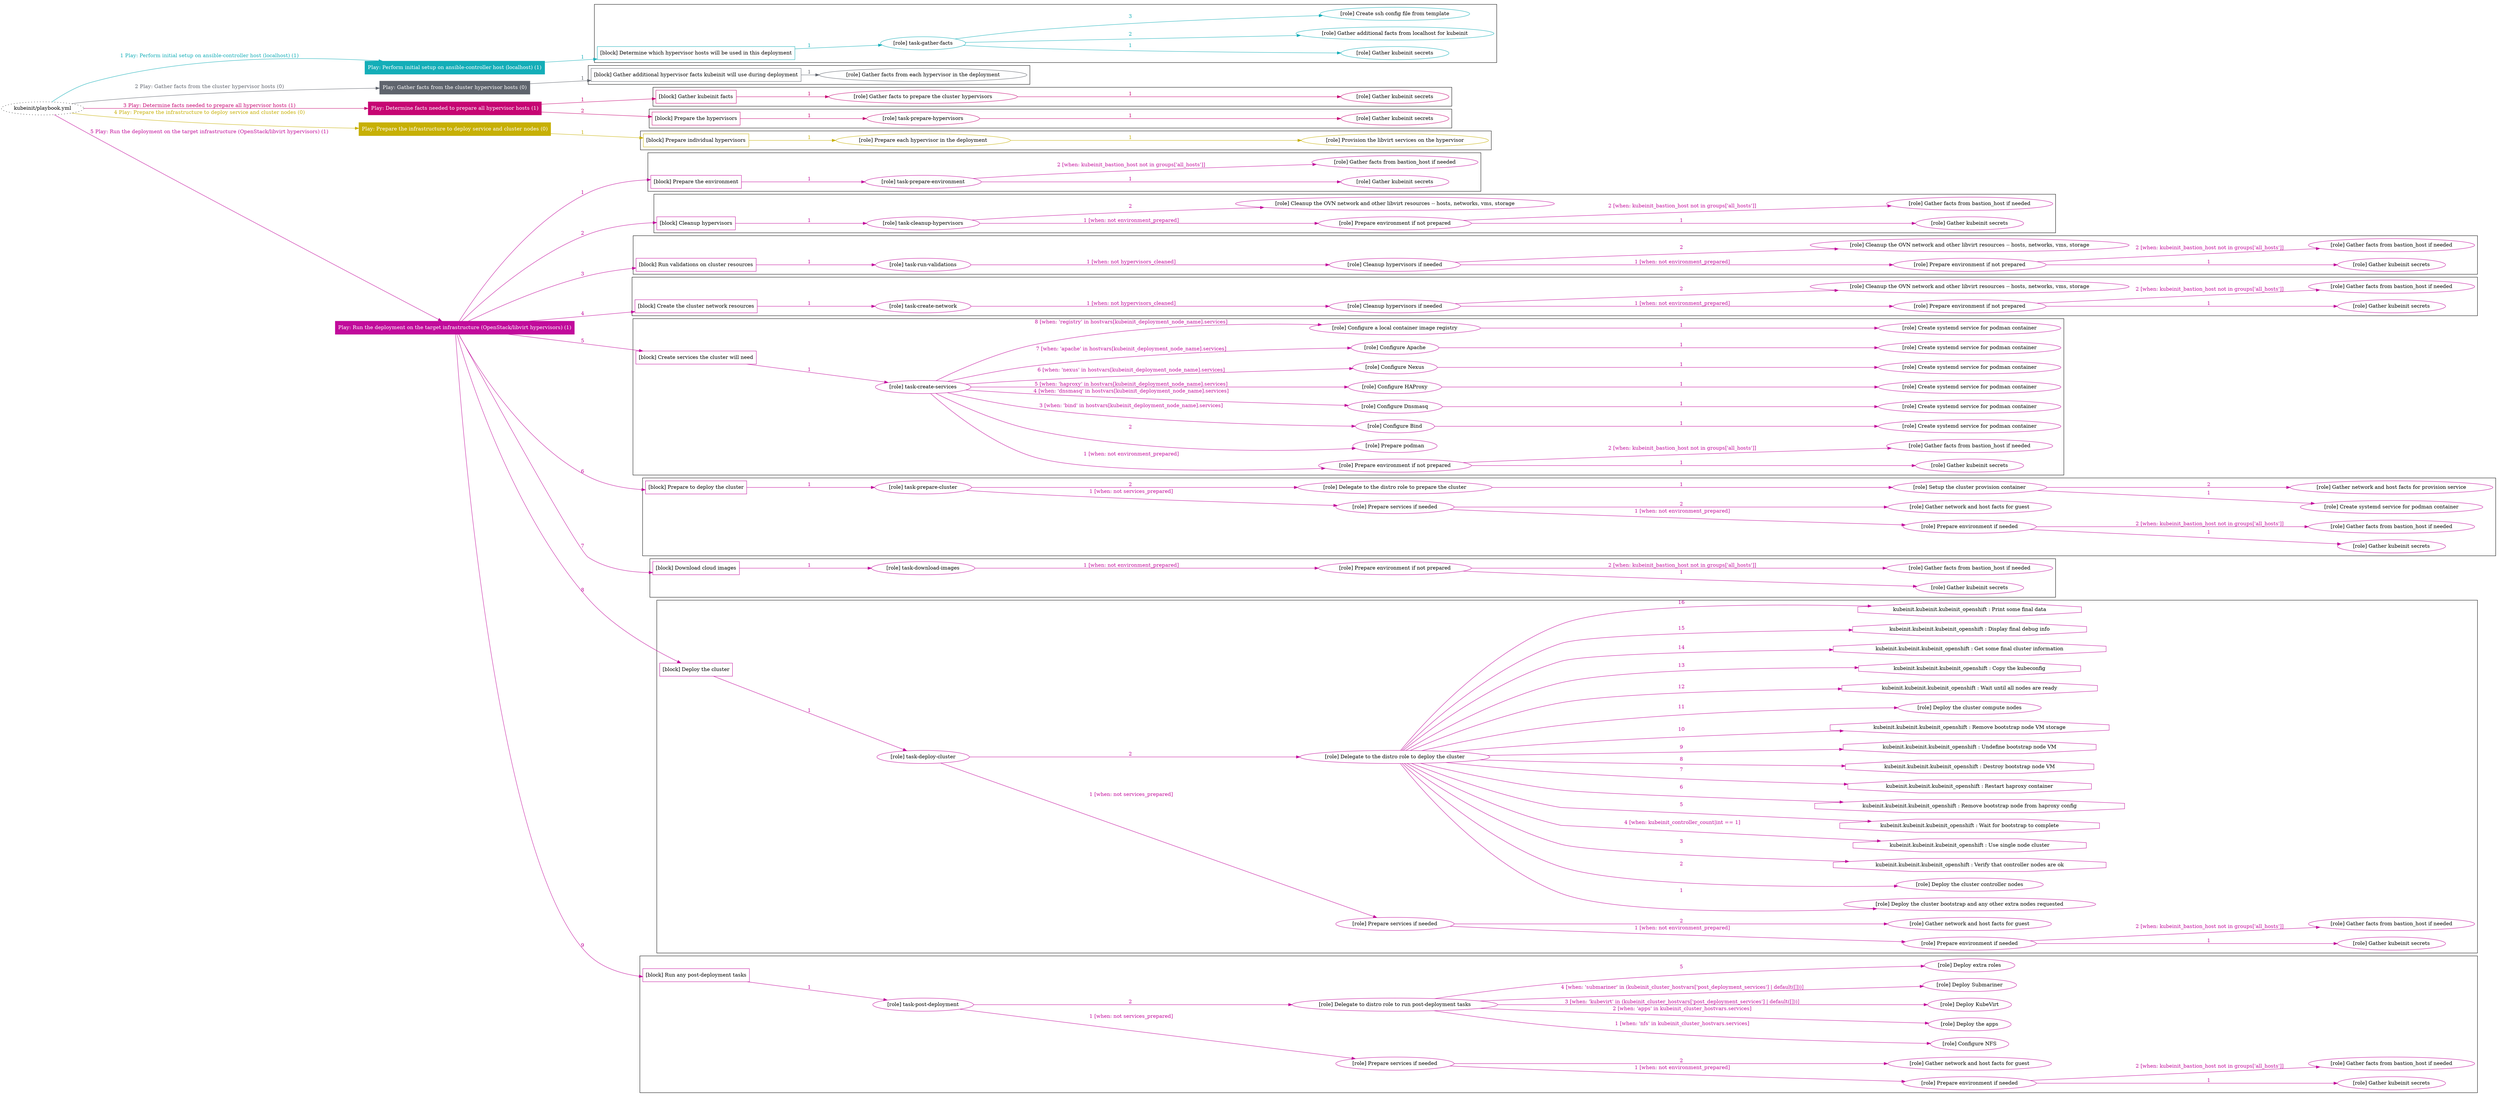 digraph {
	graph [concentrate=true ordering=in rankdir=LR ratio=fill]
	edge [esep=5 sep=10]
	"kubeinit/playbook.yml" [URL="/home/runner/work/kubeinit/kubeinit/kubeinit/playbook.yml" id=playbook_1db2d7fb style=dotted]
	"kubeinit/playbook.yml" -> play_0d4ff4e5 [label="1 Play: Perform initial setup on ansible-controller host (localhost) (1)" color="#14aeb8" fontcolor="#14aeb8" id=edge_play_0d4ff4e5 labeltooltip="1 Play: Perform initial setup on ansible-controller host (localhost) (1)" tooltip="1 Play: Perform initial setup on ansible-controller host (localhost) (1)"]
	subgraph "Play: Perform initial setup on ansible-controller host (localhost) (1)" {
		play_0d4ff4e5 [label="Play: Perform initial setup on ansible-controller host (localhost) (1)" URL="/home/runner/work/kubeinit/kubeinit/kubeinit/playbook.yml" color="#14aeb8" fontcolor="#ffffff" id=play_0d4ff4e5 shape=box style=filled tooltip=localhost]
		play_0d4ff4e5 -> block_1b7fc8d1 [label=1 color="#14aeb8" fontcolor="#14aeb8" id=edge_block_1b7fc8d1 labeltooltip=1 tooltip=1]
		subgraph cluster_block_1b7fc8d1 {
			block_1b7fc8d1 [label="[block] Determine which hypervisor hosts will be used in this deployment" URL="/home/runner/work/kubeinit/kubeinit/kubeinit/playbook.yml" color="#14aeb8" id=block_1b7fc8d1 labeltooltip="Determine which hypervisor hosts will be used in this deployment" shape=box tooltip="Determine which hypervisor hosts will be used in this deployment"]
			block_1b7fc8d1 -> role_b81c3dc9 [label="1 " color="#14aeb8" fontcolor="#14aeb8" id=edge_role_b81c3dc9 labeltooltip="1 " tooltip="1 "]
			subgraph "task-gather-facts" {
				role_b81c3dc9 [label="[role] task-gather-facts" URL="/home/runner/work/kubeinit/kubeinit/kubeinit/playbook.yml" color="#14aeb8" id=role_b81c3dc9 tooltip="task-gather-facts"]
				role_b81c3dc9 -> role_3bc0dd18 [label="1 " color="#14aeb8" fontcolor="#14aeb8" id=edge_role_3bc0dd18 labeltooltip="1 " tooltip="1 "]
				subgraph "Gather kubeinit secrets" {
					role_3bc0dd18 [label="[role] Gather kubeinit secrets" URL="/home/runner/.ansible/collections/ansible_collections/kubeinit/kubeinit/roles/kubeinit_prepare/tasks/build_hypervisors_group.yml" color="#14aeb8" id=role_3bc0dd18 tooltip="Gather kubeinit secrets"]
				}
				role_b81c3dc9 -> role_2687a8ab [label="2 " color="#14aeb8" fontcolor="#14aeb8" id=edge_role_2687a8ab labeltooltip="2 " tooltip="2 "]
				subgraph "Gather additional facts from localhost for kubeinit" {
					role_2687a8ab [label="[role] Gather additional facts from localhost for kubeinit" URL="/home/runner/.ansible/collections/ansible_collections/kubeinit/kubeinit/roles/kubeinit_prepare/tasks/build_hypervisors_group.yml" color="#14aeb8" id=role_2687a8ab tooltip="Gather additional facts from localhost for kubeinit"]
				}
				role_b81c3dc9 -> role_dca20d3a [label="3 " color="#14aeb8" fontcolor="#14aeb8" id=edge_role_dca20d3a labeltooltip="3 " tooltip="3 "]
				subgraph "Create ssh config file from template" {
					role_dca20d3a [label="[role] Create ssh config file from template" URL="/home/runner/.ansible/collections/ansible_collections/kubeinit/kubeinit/roles/kubeinit_prepare/tasks/build_hypervisors_group.yml" color="#14aeb8" id=role_dca20d3a tooltip="Create ssh config file from template"]
				}
			}
		}
	}
	"kubeinit/playbook.yml" -> play_c89ab648 [label="2 Play: Gather facts from the cluster hypervisor hosts (0)" color="#5f646d" fontcolor="#5f646d" id=edge_play_c89ab648 labeltooltip="2 Play: Gather facts from the cluster hypervisor hosts (0)" tooltip="2 Play: Gather facts from the cluster hypervisor hosts (0)"]
	subgraph "Play: Gather facts from the cluster hypervisor hosts (0)" {
		play_c89ab648 [label="Play: Gather facts from the cluster hypervisor hosts (0)" URL="/home/runner/work/kubeinit/kubeinit/kubeinit/playbook.yml" color="#5f646d" fontcolor="#ffffff" id=play_c89ab648 shape=box style=filled tooltip="Play: Gather facts from the cluster hypervisor hosts (0)"]
		play_c89ab648 -> block_46fc5cc8 [label=1 color="#5f646d" fontcolor="#5f646d" id=edge_block_46fc5cc8 labeltooltip=1 tooltip=1]
		subgraph cluster_block_46fc5cc8 {
			block_46fc5cc8 [label="[block] Gather additional hypervisor facts kubeinit will use during deployment" URL="/home/runner/work/kubeinit/kubeinit/kubeinit/playbook.yml" color="#5f646d" id=block_46fc5cc8 labeltooltip="Gather additional hypervisor facts kubeinit will use during deployment" shape=box tooltip="Gather additional hypervisor facts kubeinit will use during deployment"]
			block_46fc5cc8 -> role_413ef071 [label="1 " color="#5f646d" fontcolor="#5f646d" id=edge_role_413ef071 labeltooltip="1 " tooltip="1 "]
			subgraph "Gather facts from each hypervisor in the deployment" {
				role_413ef071 [label="[role] Gather facts from each hypervisor in the deployment" URL="/home/runner/work/kubeinit/kubeinit/kubeinit/playbook.yml" color="#5f646d" id=role_413ef071 tooltip="Gather facts from each hypervisor in the deployment"]
			}
		}
	}
	"kubeinit/playbook.yml" -> play_54e084e5 [label="3 Play: Determine facts needed to prepare all hypervisor hosts (1)" color="#c60673" fontcolor="#c60673" id=edge_play_54e084e5 labeltooltip="3 Play: Determine facts needed to prepare all hypervisor hosts (1)" tooltip="3 Play: Determine facts needed to prepare all hypervisor hosts (1)"]
	subgraph "Play: Determine facts needed to prepare all hypervisor hosts (1)" {
		play_54e084e5 [label="Play: Determine facts needed to prepare all hypervisor hosts (1)" URL="/home/runner/work/kubeinit/kubeinit/kubeinit/playbook.yml" color="#c60673" fontcolor="#ffffff" id=play_54e084e5 shape=box style=filled tooltip=localhost]
		play_54e084e5 -> block_e14b56be [label=1 color="#c60673" fontcolor="#c60673" id=edge_block_e14b56be labeltooltip=1 tooltip=1]
		subgraph cluster_block_e14b56be {
			block_e14b56be [label="[block] Gather kubeinit facts" URL="/home/runner/work/kubeinit/kubeinit/kubeinit/playbook.yml" color="#c60673" id=block_e14b56be labeltooltip="Gather kubeinit facts" shape=box tooltip="Gather kubeinit facts"]
			block_e14b56be -> role_e0ac08df [label="1 " color="#c60673" fontcolor="#c60673" id=edge_role_e0ac08df labeltooltip="1 " tooltip="1 "]
			subgraph "Gather facts to prepare the cluster hypervisors" {
				role_e0ac08df [label="[role] Gather facts to prepare the cluster hypervisors" URL="/home/runner/work/kubeinit/kubeinit/kubeinit/playbook.yml" color="#c60673" id=role_e0ac08df tooltip="Gather facts to prepare the cluster hypervisors"]
				role_e0ac08df -> role_d0a27249 [label="1 " color="#c60673" fontcolor="#c60673" id=edge_role_d0a27249 labeltooltip="1 " tooltip="1 "]
				subgraph "Gather kubeinit secrets" {
					role_d0a27249 [label="[role] Gather kubeinit secrets" URL="/home/runner/.ansible/collections/ansible_collections/kubeinit/kubeinit/roles/kubeinit_prepare/tasks/gather_kubeinit_facts.yml" color="#c60673" id=role_d0a27249 tooltip="Gather kubeinit secrets"]
				}
			}
		}
		play_54e084e5 -> block_9685404f [label=2 color="#c60673" fontcolor="#c60673" id=edge_block_9685404f labeltooltip=2 tooltip=2]
		subgraph cluster_block_9685404f {
			block_9685404f [label="[block] Prepare the hypervisors" URL="/home/runner/work/kubeinit/kubeinit/kubeinit/playbook.yml" color="#c60673" id=block_9685404f labeltooltip="Prepare the hypervisors" shape=box tooltip="Prepare the hypervisors"]
			block_9685404f -> role_94c4f316 [label="1 " color="#c60673" fontcolor="#c60673" id=edge_role_94c4f316 labeltooltip="1 " tooltip="1 "]
			subgraph "task-prepare-hypervisors" {
				role_94c4f316 [label="[role] task-prepare-hypervisors" URL="/home/runner/work/kubeinit/kubeinit/kubeinit/playbook.yml" color="#c60673" id=role_94c4f316 tooltip="task-prepare-hypervisors"]
				role_94c4f316 -> role_656bc788 [label="1 " color="#c60673" fontcolor="#c60673" id=edge_role_656bc788 labeltooltip="1 " tooltip="1 "]
				subgraph "Gather kubeinit secrets" {
					role_656bc788 [label="[role] Gather kubeinit secrets" URL="/home/runner/.ansible/collections/ansible_collections/kubeinit/kubeinit/roles/kubeinit_prepare/tasks/gather_kubeinit_facts.yml" color="#c60673" id=role_656bc788 tooltip="Gather kubeinit secrets"]
				}
			}
		}
	}
	"kubeinit/playbook.yml" -> play_71f79c91 [label="4 Play: Prepare the infrastructure to deploy service and cluster nodes (0)" color="#c7b005" fontcolor="#c7b005" id=edge_play_71f79c91 labeltooltip="4 Play: Prepare the infrastructure to deploy service and cluster nodes (0)" tooltip="4 Play: Prepare the infrastructure to deploy service and cluster nodes (0)"]
	subgraph "Play: Prepare the infrastructure to deploy service and cluster nodes (0)" {
		play_71f79c91 [label="Play: Prepare the infrastructure to deploy service and cluster nodes (0)" URL="/home/runner/work/kubeinit/kubeinit/kubeinit/playbook.yml" color="#c7b005" fontcolor="#ffffff" id=play_71f79c91 shape=box style=filled tooltip="Play: Prepare the infrastructure to deploy service and cluster nodes (0)"]
		play_71f79c91 -> block_dc1cce64 [label=1 color="#c7b005" fontcolor="#c7b005" id=edge_block_dc1cce64 labeltooltip=1 tooltip=1]
		subgraph cluster_block_dc1cce64 {
			block_dc1cce64 [label="[block] Prepare individual hypervisors" URL="/home/runner/work/kubeinit/kubeinit/kubeinit/playbook.yml" color="#c7b005" id=block_dc1cce64 labeltooltip="Prepare individual hypervisors" shape=box tooltip="Prepare individual hypervisors"]
			block_dc1cce64 -> role_8355e654 [label="1 " color="#c7b005" fontcolor="#c7b005" id=edge_role_8355e654 labeltooltip="1 " tooltip="1 "]
			subgraph "Prepare each hypervisor in the deployment" {
				role_8355e654 [label="[role] Prepare each hypervisor in the deployment" URL="/home/runner/work/kubeinit/kubeinit/kubeinit/playbook.yml" color="#c7b005" id=role_8355e654 tooltip="Prepare each hypervisor in the deployment"]
				role_8355e654 -> role_de21b3c5 [label="1 " color="#c7b005" fontcolor="#c7b005" id=edge_role_de21b3c5 labeltooltip="1 " tooltip="1 "]
				subgraph "Provision the libvirt services on the hypervisor" {
					role_de21b3c5 [label="[role] Provision the libvirt services on the hypervisor" URL="/home/runner/.ansible/collections/ansible_collections/kubeinit/kubeinit/roles/kubeinit_prepare/tasks/prepare_hypervisor.yml" color="#c7b005" id=role_de21b3c5 tooltip="Provision the libvirt services on the hypervisor"]
				}
			}
		}
	}
	"kubeinit/playbook.yml" -> play_3b9680de [label="5 Play: Run the deployment on the target infrastructure (OpenStack/libvirt hypervisors) (1)" color="#c10b9b" fontcolor="#c10b9b" id=edge_play_3b9680de labeltooltip="5 Play: Run the deployment on the target infrastructure (OpenStack/libvirt hypervisors) (1)" tooltip="5 Play: Run the deployment on the target infrastructure (OpenStack/libvirt hypervisors) (1)"]
	subgraph "Play: Run the deployment on the target infrastructure (OpenStack/libvirt hypervisors) (1)" {
		play_3b9680de [label="Play: Run the deployment on the target infrastructure (OpenStack/libvirt hypervisors) (1)" URL="/home/runner/work/kubeinit/kubeinit/kubeinit/playbook.yml" color="#c10b9b" fontcolor="#ffffff" id=play_3b9680de shape=box style=filled tooltip=localhost]
		play_3b9680de -> block_f115fdea [label=1 color="#c10b9b" fontcolor="#c10b9b" id=edge_block_f115fdea labeltooltip=1 tooltip=1]
		subgraph cluster_block_f115fdea {
			block_f115fdea [label="[block] Prepare the environment" URL="/home/runner/work/kubeinit/kubeinit/kubeinit/playbook.yml" color="#c10b9b" id=block_f115fdea labeltooltip="Prepare the environment" shape=box tooltip="Prepare the environment"]
			block_f115fdea -> role_669761ac [label="1 " color="#c10b9b" fontcolor="#c10b9b" id=edge_role_669761ac labeltooltip="1 " tooltip="1 "]
			subgraph "task-prepare-environment" {
				role_669761ac [label="[role] task-prepare-environment" URL="/home/runner/work/kubeinit/kubeinit/kubeinit/playbook.yml" color="#c10b9b" id=role_669761ac tooltip="task-prepare-environment"]
				role_669761ac -> role_468786ea [label="1 " color="#c10b9b" fontcolor="#c10b9b" id=edge_role_468786ea labeltooltip="1 " tooltip="1 "]
				subgraph "Gather kubeinit secrets" {
					role_468786ea [label="[role] Gather kubeinit secrets" URL="/home/runner/.ansible/collections/ansible_collections/kubeinit/kubeinit/roles/kubeinit_prepare/tasks/gather_kubeinit_facts.yml" color="#c10b9b" id=role_468786ea tooltip="Gather kubeinit secrets"]
				}
				role_669761ac -> role_29cf5773 [label="2 [when: kubeinit_bastion_host not in groups['all_hosts']]" color="#c10b9b" fontcolor="#c10b9b" id=edge_role_29cf5773 labeltooltip="2 [when: kubeinit_bastion_host not in groups['all_hosts']]" tooltip="2 [when: kubeinit_bastion_host not in groups['all_hosts']]"]
				subgraph "Gather facts from bastion_host if needed" {
					role_29cf5773 [label="[role] Gather facts from bastion_host if needed" URL="/home/runner/.ansible/collections/ansible_collections/kubeinit/kubeinit/roles/kubeinit_prepare/tasks/main.yml" color="#c10b9b" id=role_29cf5773 tooltip="Gather facts from bastion_host if needed"]
				}
			}
		}
		play_3b9680de -> block_2c45862b [label=2 color="#c10b9b" fontcolor="#c10b9b" id=edge_block_2c45862b labeltooltip=2 tooltip=2]
		subgraph cluster_block_2c45862b {
			block_2c45862b [label="[block] Cleanup hypervisors" URL="/home/runner/work/kubeinit/kubeinit/kubeinit/playbook.yml" color="#c10b9b" id=block_2c45862b labeltooltip="Cleanup hypervisors" shape=box tooltip="Cleanup hypervisors"]
			block_2c45862b -> role_2760e601 [label="1 " color="#c10b9b" fontcolor="#c10b9b" id=edge_role_2760e601 labeltooltip="1 " tooltip="1 "]
			subgraph "task-cleanup-hypervisors" {
				role_2760e601 [label="[role] task-cleanup-hypervisors" URL="/home/runner/work/kubeinit/kubeinit/kubeinit/playbook.yml" color="#c10b9b" id=role_2760e601 tooltip="task-cleanup-hypervisors"]
				role_2760e601 -> role_b878631a [label="1 [when: not environment_prepared]" color="#c10b9b" fontcolor="#c10b9b" id=edge_role_b878631a labeltooltip="1 [when: not environment_prepared]" tooltip="1 [when: not environment_prepared]"]
				subgraph "Prepare environment if not prepared" {
					role_b878631a [label="[role] Prepare environment if not prepared" URL="/home/runner/.ansible/collections/ansible_collections/kubeinit/kubeinit/roles/kubeinit_libvirt/tasks/cleanup_hypervisors.yml" color="#c10b9b" id=role_b878631a tooltip="Prepare environment if not prepared"]
					role_b878631a -> role_c3c43b00 [label="1 " color="#c10b9b" fontcolor="#c10b9b" id=edge_role_c3c43b00 labeltooltip="1 " tooltip="1 "]
					subgraph "Gather kubeinit secrets" {
						role_c3c43b00 [label="[role] Gather kubeinit secrets" URL="/home/runner/.ansible/collections/ansible_collections/kubeinit/kubeinit/roles/kubeinit_prepare/tasks/gather_kubeinit_facts.yml" color="#c10b9b" id=role_c3c43b00 tooltip="Gather kubeinit secrets"]
					}
					role_b878631a -> role_25fd4f64 [label="2 [when: kubeinit_bastion_host not in groups['all_hosts']]" color="#c10b9b" fontcolor="#c10b9b" id=edge_role_25fd4f64 labeltooltip="2 [when: kubeinit_bastion_host not in groups['all_hosts']]" tooltip="2 [when: kubeinit_bastion_host not in groups['all_hosts']]"]
					subgraph "Gather facts from bastion_host if needed" {
						role_25fd4f64 [label="[role] Gather facts from bastion_host if needed" URL="/home/runner/.ansible/collections/ansible_collections/kubeinit/kubeinit/roles/kubeinit_prepare/tasks/main.yml" color="#c10b9b" id=role_25fd4f64 tooltip="Gather facts from bastion_host if needed"]
					}
				}
				role_2760e601 -> role_d88ee943 [label="2 " color="#c10b9b" fontcolor="#c10b9b" id=edge_role_d88ee943 labeltooltip="2 " tooltip="2 "]
				subgraph "Cleanup the OVN network and other libvirt resources -- hosts, networks, vms, storage" {
					role_d88ee943 [label="[role] Cleanup the OVN network and other libvirt resources -- hosts, networks, vms, storage" URL="/home/runner/.ansible/collections/ansible_collections/kubeinit/kubeinit/roles/kubeinit_libvirt/tasks/cleanup_hypervisors.yml" color="#c10b9b" id=role_d88ee943 tooltip="Cleanup the OVN network and other libvirt resources -- hosts, networks, vms, storage"]
				}
			}
		}
		play_3b9680de -> block_54c68b65 [label=3 color="#c10b9b" fontcolor="#c10b9b" id=edge_block_54c68b65 labeltooltip=3 tooltip=3]
		subgraph cluster_block_54c68b65 {
			block_54c68b65 [label="[block] Run validations on cluster resources" URL="/home/runner/work/kubeinit/kubeinit/kubeinit/playbook.yml" color="#c10b9b" id=block_54c68b65 labeltooltip="Run validations on cluster resources" shape=box tooltip="Run validations on cluster resources"]
			block_54c68b65 -> role_af40580a [label="1 " color="#c10b9b" fontcolor="#c10b9b" id=edge_role_af40580a labeltooltip="1 " tooltip="1 "]
			subgraph "task-run-validations" {
				role_af40580a [label="[role] task-run-validations" URL="/home/runner/work/kubeinit/kubeinit/kubeinit/playbook.yml" color="#c10b9b" id=role_af40580a tooltip="task-run-validations"]
				role_af40580a -> role_60bc6366 [label="1 [when: not hypervisors_cleaned]" color="#c10b9b" fontcolor="#c10b9b" id=edge_role_60bc6366 labeltooltip="1 [when: not hypervisors_cleaned]" tooltip="1 [when: not hypervisors_cleaned]"]
				subgraph "Cleanup hypervisors if needed" {
					role_60bc6366 [label="[role] Cleanup hypervisors if needed" URL="/home/runner/.ansible/collections/ansible_collections/kubeinit/kubeinit/roles/kubeinit_validations/tasks/main.yml" color="#c10b9b" id=role_60bc6366 tooltip="Cleanup hypervisors if needed"]
					role_60bc6366 -> role_50a81762 [label="1 [when: not environment_prepared]" color="#c10b9b" fontcolor="#c10b9b" id=edge_role_50a81762 labeltooltip="1 [when: not environment_prepared]" tooltip="1 [when: not environment_prepared]"]
					subgraph "Prepare environment if not prepared" {
						role_50a81762 [label="[role] Prepare environment if not prepared" URL="/home/runner/.ansible/collections/ansible_collections/kubeinit/kubeinit/roles/kubeinit_libvirt/tasks/cleanup_hypervisors.yml" color="#c10b9b" id=role_50a81762 tooltip="Prepare environment if not prepared"]
						role_50a81762 -> role_83b0e21f [label="1 " color="#c10b9b" fontcolor="#c10b9b" id=edge_role_83b0e21f labeltooltip="1 " tooltip="1 "]
						subgraph "Gather kubeinit secrets" {
							role_83b0e21f [label="[role] Gather kubeinit secrets" URL="/home/runner/.ansible/collections/ansible_collections/kubeinit/kubeinit/roles/kubeinit_prepare/tasks/gather_kubeinit_facts.yml" color="#c10b9b" id=role_83b0e21f tooltip="Gather kubeinit secrets"]
						}
						role_50a81762 -> role_543d5deb [label="2 [when: kubeinit_bastion_host not in groups['all_hosts']]" color="#c10b9b" fontcolor="#c10b9b" id=edge_role_543d5deb labeltooltip="2 [when: kubeinit_bastion_host not in groups['all_hosts']]" tooltip="2 [when: kubeinit_bastion_host not in groups['all_hosts']]"]
						subgraph "Gather facts from bastion_host if needed" {
							role_543d5deb [label="[role] Gather facts from bastion_host if needed" URL="/home/runner/.ansible/collections/ansible_collections/kubeinit/kubeinit/roles/kubeinit_prepare/tasks/main.yml" color="#c10b9b" id=role_543d5deb tooltip="Gather facts from bastion_host if needed"]
						}
					}
					role_60bc6366 -> role_afd6b709 [label="2 " color="#c10b9b" fontcolor="#c10b9b" id=edge_role_afd6b709 labeltooltip="2 " tooltip="2 "]
					subgraph "Cleanup the OVN network and other libvirt resources -- hosts, networks, vms, storage" {
						role_afd6b709 [label="[role] Cleanup the OVN network and other libvirt resources -- hosts, networks, vms, storage" URL="/home/runner/.ansible/collections/ansible_collections/kubeinit/kubeinit/roles/kubeinit_libvirt/tasks/cleanup_hypervisors.yml" color="#c10b9b" id=role_afd6b709 tooltip="Cleanup the OVN network and other libvirt resources -- hosts, networks, vms, storage"]
					}
				}
			}
		}
		play_3b9680de -> block_6ddda40d [label=4 color="#c10b9b" fontcolor="#c10b9b" id=edge_block_6ddda40d labeltooltip=4 tooltip=4]
		subgraph cluster_block_6ddda40d {
			block_6ddda40d [label="[block] Create the cluster network resources" URL="/home/runner/work/kubeinit/kubeinit/kubeinit/playbook.yml" color="#c10b9b" id=block_6ddda40d labeltooltip="Create the cluster network resources" shape=box tooltip="Create the cluster network resources"]
			block_6ddda40d -> role_dc57913b [label="1 " color="#c10b9b" fontcolor="#c10b9b" id=edge_role_dc57913b labeltooltip="1 " tooltip="1 "]
			subgraph "task-create-network" {
				role_dc57913b [label="[role] task-create-network" URL="/home/runner/work/kubeinit/kubeinit/kubeinit/playbook.yml" color="#c10b9b" id=role_dc57913b tooltip="task-create-network"]
				role_dc57913b -> role_4c45fc1b [label="1 [when: not hypervisors_cleaned]" color="#c10b9b" fontcolor="#c10b9b" id=edge_role_4c45fc1b labeltooltip="1 [when: not hypervisors_cleaned]" tooltip="1 [when: not hypervisors_cleaned]"]
				subgraph "Cleanup hypervisors if needed" {
					role_4c45fc1b [label="[role] Cleanup hypervisors if needed" URL="/home/runner/.ansible/collections/ansible_collections/kubeinit/kubeinit/roles/kubeinit_libvirt/tasks/create_network.yml" color="#c10b9b" id=role_4c45fc1b tooltip="Cleanup hypervisors if needed"]
					role_4c45fc1b -> role_6690dabc [label="1 [when: not environment_prepared]" color="#c10b9b" fontcolor="#c10b9b" id=edge_role_6690dabc labeltooltip="1 [when: not environment_prepared]" tooltip="1 [when: not environment_prepared]"]
					subgraph "Prepare environment if not prepared" {
						role_6690dabc [label="[role] Prepare environment if not prepared" URL="/home/runner/.ansible/collections/ansible_collections/kubeinit/kubeinit/roles/kubeinit_libvirt/tasks/cleanup_hypervisors.yml" color="#c10b9b" id=role_6690dabc tooltip="Prepare environment if not prepared"]
						role_6690dabc -> role_e43c95b1 [label="1 " color="#c10b9b" fontcolor="#c10b9b" id=edge_role_e43c95b1 labeltooltip="1 " tooltip="1 "]
						subgraph "Gather kubeinit secrets" {
							role_e43c95b1 [label="[role] Gather kubeinit secrets" URL="/home/runner/.ansible/collections/ansible_collections/kubeinit/kubeinit/roles/kubeinit_prepare/tasks/gather_kubeinit_facts.yml" color="#c10b9b" id=role_e43c95b1 tooltip="Gather kubeinit secrets"]
						}
						role_6690dabc -> role_c4a25d6b [label="2 [when: kubeinit_bastion_host not in groups['all_hosts']]" color="#c10b9b" fontcolor="#c10b9b" id=edge_role_c4a25d6b labeltooltip="2 [when: kubeinit_bastion_host not in groups['all_hosts']]" tooltip="2 [when: kubeinit_bastion_host not in groups['all_hosts']]"]
						subgraph "Gather facts from bastion_host if needed" {
							role_c4a25d6b [label="[role] Gather facts from bastion_host if needed" URL="/home/runner/.ansible/collections/ansible_collections/kubeinit/kubeinit/roles/kubeinit_prepare/tasks/main.yml" color="#c10b9b" id=role_c4a25d6b tooltip="Gather facts from bastion_host if needed"]
						}
					}
					role_4c45fc1b -> role_05422185 [label="2 " color="#c10b9b" fontcolor="#c10b9b" id=edge_role_05422185 labeltooltip="2 " tooltip="2 "]
					subgraph "Cleanup the OVN network and other libvirt resources -- hosts, networks, vms, storage" {
						role_05422185 [label="[role] Cleanup the OVN network and other libvirt resources -- hosts, networks, vms, storage" URL="/home/runner/.ansible/collections/ansible_collections/kubeinit/kubeinit/roles/kubeinit_libvirt/tasks/cleanup_hypervisors.yml" color="#c10b9b" id=role_05422185 tooltip="Cleanup the OVN network and other libvirt resources -- hosts, networks, vms, storage"]
					}
				}
			}
		}
		play_3b9680de -> block_01ca0800 [label=5 color="#c10b9b" fontcolor="#c10b9b" id=edge_block_01ca0800 labeltooltip=5 tooltip=5]
		subgraph cluster_block_01ca0800 {
			block_01ca0800 [label="[block] Create services the cluster will need" URL="/home/runner/work/kubeinit/kubeinit/kubeinit/playbook.yml" color="#c10b9b" id=block_01ca0800 labeltooltip="Create services the cluster will need" shape=box tooltip="Create services the cluster will need"]
			block_01ca0800 -> role_4b4b2801 [label="1 " color="#c10b9b" fontcolor="#c10b9b" id=edge_role_4b4b2801 labeltooltip="1 " tooltip="1 "]
			subgraph "task-create-services" {
				role_4b4b2801 [label="[role] task-create-services" URL="/home/runner/work/kubeinit/kubeinit/kubeinit/playbook.yml" color="#c10b9b" id=role_4b4b2801 tooltip="task-create-services"]
				role_4b4b2801 -> role_c47d912c [label="1 [when: not environment_prepared]" color="#c10b9b" fontcolor="#c10b9b" id=edge_role_c47d912c labeltooltip="1 [when: not environment_prepared]" tooltip="1 [when: not environment_prepared]"]
				subgraph "Prepare environment if not prepared" {
					role_c47d912c [label="[role] Prepare environment if not prepared" URL="/home/runner/.ansible/collections/ansible_collections/kubeinit/kubeinit/roles/kubeinit_services/tasks/main.yml" color="#c10b9b" id=role_c47d912c tooltip="Prepare environment if not prepared"]
					role_c47d912c -> role_a8cbcdf2 [label="1 " color="#c10b9b" fontcolor="#c10b9b" id=edge_role_a8cbcdf2 labeltooltip="1 " tooltip="1 "]
					subgraph "Gather kubeinit secrets" {
						role_a8cbcdf2 [label="[role] Gather kubeinit secrets" URL="/home/runner/.ansible/collections/ansible_collections/kubeinit/kubeinit/roles/kubeinit_prepare/tasks/gather_kubeinit_facts.yml" color="#c10b9b" id=role_a8cbcdf2 tooltip="Gather kubeinit secrets"]
					}
					role_c47d912c -> role_abe22fbc [label="2 [when: kubeinit_bastion_host not in groups['all_hosts']]" color="#c10b9b" fontcolor="#c10b9b" id=edge_role_abe22fbc labeltooltip="2 [when: kubeinit_bastion_host not in groups['all_hosts']]" tooltip="2 [when: kubeinit_bastion_host not in groups['all_hosts']]"]
					subgraph "Gather facts from bastion_host if needed" {
						role_abe22fbc [label="[role] Gather facts from bastion_host if needed" URL="/home/runner/.ansible/collections/ansible_collections/kubeinit/kubeinit/roles/kubeinit_prepare/tasks/main.yml" color="#c10b9b" id=role_abe22fbc tooltip="Gather facts from bastion_host if needed"]
					}
				}
				role_4b4b2801 -> role_44651a51 [label="2 " color="#c10b9b" fontcolor="#c10b9b" id=edge_role_44651a51 labeltooltip="2 " tooltip="2 "]
				subgraph "Prepare podman" {
					role_44651a51 [label="[role] Prepare podman" URL="/home/runner/.ansible/collections/ansible_collections/kubeinit/kubeinit/roles/kubeinit_services/tasks/00_create_service_pod.yml" color="#c10b9b" id=role_44651a51 tooltip="Prepare podman"]
				}
				role_4b4b2801 -> role_254fb771 [label="3 [when: 'bind' in hostvars[kubeinit_deployment_node_name].services]" color="#c10b9b" fontcolor="#c10b9b" id=edge_role_254fb771 labeltooltip="3 [when: 'bind' in hostvars[kubeinit_deployment_node_name].services]" tooltip="3 [when: 'bind' in hostvars[kubeinit_deployment_node_name].services]"]
				subgraph "Configure Bind" {
					role_254fb771 [label="[role] Configure Bind" URL="/home/runner/.ansible/collections/ansible_collections/kubeinit/kubeinit/roles/kubeinit_services/tasks/start_services_containers.yml" color="#c10b9b" id=role_254fb771 tooltip="Configure Bind"]
					role_254fb771 -> role_4bc87567 [label="1 " color="#c10b9b" fontcolor="#c10b9b" id=edge_role_4bc87567 labeltooltip="1 " tooltip="1 "]
					subgraph "Create systemd service for podman container" {
						role_4bc87567 [label="[role] Create systemd service for podman container" URL="/home/runner/.ansible/collections/ansible_collections/kubeinit/kubeinit/roles/kubeinit_bind/tasks/main.yml" color="#c10b9b" id=role_4bc87567 tooltip="Create systemd service for podman container"]
					}
				}
				role_4b4b2801 -> role_ccacf95d [label="4 [when: 'dnsmasq' in hostvars[kubeinit_deployment_node_name].services]" color="#c10b9b" fontcolor="#c10b9b" id=edge_role_ccacf95d labeltooltip="4 [when: 'dnsmasq' in hostvars[kubeinit_deployment_node_name].services]" tooltip="4 [when: 'dnsmasq' in hostvars[kubeinit_deployment_node_name].services]"]
				subgraph "Configure Dnsmasq" {
					role_ccacf95d [label="[role] Configure Dnsmasq" URL="/home/runner/.ansible/collections/ansible_collections/kubeinit/kubeinit/roles/kubeinit_services/tasks/start_services_containers.yml" color="#c10b9b" id=role_ccacf95d tooltip="Configure Dnsmasq"]
					role_ccacf95d -> role_0ee0b1e5 [label="1 " color="#c10b9b" fontcolor="#c10b9b" id=edge_role_0ee0b1e5 labeltooltip="1 " tooltip="1 "]
					subgraph "Create systemd service for podman container" {
						role_0ee0b1e5 [label="[role] Create systemd service for podman container" URL="/home/runner/.ansible/collections/ansible_collections/kubeinit/kubeinit/roles/kubeinit_dnsmasq/tasks/main.yml" color="#c10b9b" id=role_0ee0b1e5 tooltip="Create systemd service for podman container"]
					}
				}
				role_4b4b2801 -> role_a9e79366 [label="5 [when: 'haproxy' in hostvars[kubeinit_deployment_node_name].services]" color="#c10b9b" fontcolor="#c10b9b" id=edge_role_a9e79366 labeltooltip="5 [when: 'haproxy' in hostvars[kubeinit_deployment_node_name].services]" tooltip="5 [when: 'haproxy' in hostvars[kubeinit_deployment_node_name].services]"]
				subgraph "Configure HAProxy" {
					role_a9e79366 [label="[role] Configure HAProxy" URL="/home/runner/.ansible/collections/ansible_collections/kubeinit/kubeinit/roles/kubeinit_services/tasks/start_services_containers.yml" color="#c10b9b" id=role_a9e79366 tooltip="Configure HAProxy"]
					role_a9e79366 -> role_050dac69 [label="1 " color="#c10b9b" fontcolor="#c10b9b" id=edge_role_050dac69 labeltooltip="1 " tooltip="1 "]
					subgraph "Create systemd service for podman container" {
						role_050dac69 [label="[role] Create systemd service for podman container" URL="/home/runner/.ansible/collections/ansible_collections/kubeinit/kubeinit/roles/kubeinit_haproxy/tasks/main.yml" color="#c10b9b" id=role_050dac69 tooltip="Create systemd service for podman container"]
					}
				}
				role_4b4b2801 -> role_8efd1e55 [label="6 [when: 'nexus' in hostvars[kubeinit_deployment_node_name].services]" color="#c10b9b" fontcolor="#c10b9b" id=edge_role_8efd1e55 labeltooltip="6 [when: 'nexus' in hostvars[kubeinit_deployment_node_name].services]" tooltip="6 [when: 'nexus' in hostvars[kubeinit_deployment_node_name].services]"]
				subgraph "Configure Nexus" {
					role_8efd1e55 [label="[role] Configure Nexus" URL="/home/runner/.ansible/collections/ansible_collections/kubeinit/kubeinit/roles/kubeinit_services/tasks/start_services_containers.yml" color="#c10b9b" id=role_8efd1e55 tooltip="Configure Nexus"]
					role_8efd1e55 -> role_41cabcf0 [label="1 " color="#c10b9b" fontcolor="#c10b9b" id=edge_role_41cabcf0 labeltooltip="1 " tooltip="1 "]
					subgraph "Create systemd service for podman container" {
						role_41cabcf0 [label="[role] Create systemd service for podman container" URL="/home/runner/.ansible/collections/ansible_collections/kubeinit/kubeinit/roles/kubeinit_nexus/tasks/main.yml" color="#c10b9b" id=role_41cabcf0 tooltip="Create systemd service for podman container"]
					}
				}
				role_4b4b2801 -> role_41861bf5 [label="7 [when: 'apache' in hostvars[kubeinit_deployment_node_name].services]" color="#c10b9b" fontcolor="#c10b9b" id=edge_role_41861bf5 labeltooltip="7 [when: 'apache' in hostvars[kubeinit_deployment_node_name].services]" tooltip="7 [when: 'apache' in hostvars[kubeinit_deployment_node_name].services]"]
				subgraph "Configure Apache" {
					role_41861bf5 [label="[role] Configure Apache" URL="/home/runner/.ansible/collections/ansible_collections/kubeinit/kubeinit/roles/kubeinit_services/tasks/start_services_containers.yml" color="#c10b9b" id=role_41861bf5 tooltip="Configure Apache"]
					role_41861bf5 -> role_eabde364 [label="1 " color="#c10b9b" fontcolor="#c10b9b" id=edge_role_eabde364 labeltooltip="1 " tooltip="1 "]
					subgraph "Create systemd service for podman container" {
						role_eabde364 [label="[role] Create systemd service for podman container" URL="/home/runner/.ansible/collections/ansible_collections/kubeinit/kubeinit/roles/kubeinit_apache/tasks/main.yml" color="#c10b9b" id=role_eabde364 tooltip="Create systemd service for podman container"]
					}
				}
				role_4b4b2801 -> role_fd594334 [label="8 [when: 'registry' in hostvars[kubeinit_deployment_node_name].services]" color="#c10b9b" fontcolor="#c10b9b" id=edge_role_fd594334 labeltooltip="8 [when: 'registry' in hostvars[kubeinit_deployment_node_name].services]" tooltip="8 [when: 'registry' in hostvars[kubeinit_deployment_node_name].services]"]
				subgraph "Configure a local container image registry" {
					role_fd594334 [label="[role] Configure a local container image registry" URL="/home/runner/.ansible/collections/ansible_collections/kubeinit/kubeinit/roles/kubeinit_services/tasks/start_services_containers.yml" color="#c10b9b" id=role_fd594334 tooltip="Configure a local container image registry"]
					role_fd594334 -> role_9b577068 [label="1 " color="#c10b9b" fontcolor="#c10b9b" id=edge_role_9b577068 labeltooltip="1 " tooltip="1 "]
					subgraph "Create systemd service for podman container" {
						role_9b577068 [label="[role] Create systemd service for podman container" URL="/home/runner/.ansible/collections/ansible_collections/kubeinit/kubeinit/roles/kubeinit_registry/tasks/main.yml" color="#c10b9b" id=role_9b577068 tooltip="Create systemd service for podman container"]
					}
				}
			}
		}
		play_3b9680de -> block_961cc7d3 [label=6 color="#c10b9b" fontcolor="#c10b9b" id=edge_block_961cc7d3 labeltooltip=6 tooltip=6]
		subgraph cluster_block_961cc7d3 {
			block_961cc7d3 [label="[block] Prepare to deploy the cluster" URL="/home/runner/work/kubeinit/kubeinit/kubeinit/playbook.yml" color="#c10b9b" id=block_961cc7d3 labeltooltip="Prepare to deploy the cluster" shape=box tooltip="Prepare to deploy the cluster"]
			block_961cc7d3 -> role_26e21935 [label="1 " color="#c10b9b" fontcolor="#c10b9b" id=edge_role_26e21935 labeltooltip="1 " tooltip="1 "]
			subgraph "task-prepare-cluster" {
				role_26e21935 [label="[role] task-prepare-cluster" URL="/home/runner/work/kubeinit/kubeinit/kubeinit/playbook.yml" color="#c10b9b" id=role_26e21935 tooltip="task-prepare-cluster"]
				role_26e21935 -> role_7eada806 [label="1 [when: not services_prepared]" color="#c10b9b" fontcolor="#c10b9b" id=edge_role_7eada806 labeltooltip="1 [when: not services_prepared]" tooltip="1 [when: not services_prepared]"]
				subgraph "Prepare services if needed" {
					role_7eada806 [label="[role] Prepare services if needed" URL="/home/runner/.ansible/collections/ansible_collections/kubeinit/kubeinit/roles/kubeinit_prepare/tasks/prepare_cluster.yml" color="#c10b9b" id=role_7eada806 tooltip="Prepare services if needed"]
					role_7eada806 -> role_febc6d47 [label="1 [when: not environment_prepared]" color="#c10b9b" fontcolor="#c10b9b" id=edge_role_febc6d47 labeltooltip="1 [when: not environment_prepared]" tooltip="1 [when: not environment_prepared]"]
					subgraph "Prepare environment if needed" {
						role_febc6d47 [label="[role] Prepare environment if needed" URL="/home/runner/.ansible/collections/ansible_collections/kubeinit/kubeinit/roles/kubeinit_services/tasks/prepare_services.yml" color="#c10b9b" id=role_febc6d47 tooltip="Prepare environment if needed"]
						role_febc6d47 -> role_b4ff4c7b [label="1 " color="#c10b9b" fontcolor="#c10b9b" id=edge_role_b4ff4c7b labeltooltip="1 " tooltip="1 "]
						subgraph "Gather kubeinit secrets" {
							role_b4ff4c7b [label="[role] Gather kubeinit secrets" URL="/home/runner/.ansible/collections/ansible_collections/kubeinit/kubeinit/roles/kubeinit_prepare/tasks/gather_kubeinit_facts.yml" color="#c10b9b" id=role_b4ff4c7b tooltip="Gather kubeinit secrets"]
						}
						role_febc6d47 -> role_8d89e591 [label="2 [when: kubeinit_bastion_host not in groups['all_hosts']]" color="#c10b9b" fontcolor="#c10b9b" id=edge_role_8d89e591 labeltooltip="2 [when: kubeinit_bastion_host not in groups['all_hosts']]" tooltip="2 [when: kubeinit_bastion_host not in groups['all_hosts']]"]
						subgraph "Gather facts from bastion_host if needed" {
							role_8d89e591 [label="[role] Gather facts from bastion_host if needed" URL="/home/runner/.ansible/collections/ansible_collections/kubeinit/kubeinit/roles/kubeinit_prepare/tasks/main.yml" color="#c10b9b" id=role_8d89e591 tooltip="Gather facts from bastion_host if needed"]
						}
					}
					role_7eada806 -> role_5b521b67 [label="2 " color="#c10b9b" fontcolor="#c10b9b" id=edge_role_5b521b67 labeltooltip="2 " tooltip="2 "]
					subgraph "Gather network and host facts for guest" {
						role_5b521b67 [label="[role] Gather network and host facts for guest" URL="/home/runner/.ansible/collections/ansible_collections/kubeinit/kubeinit/roles/kubeinit_services/tasks/prepare_services.yml" color="#c10b9b" id=role_5b521b67 tooltip="Gather network and host facts for guest"]
					}
				}
				role_26e21935 -> role_865e4456 [label="2 " color="#c10b9b" fontcolor="#c10b9b" id=edge_role_865e4456 labeltooltip="2 " tooltip="2 "]
				subgraph "Delegate to the distro role to prepare the cluster" {
					role_865e4456 [label="[role] Delegate to the distro role to prepare the cluster" URL="/home/runner/.ansible/collections/ansible_collections/kubeinit/kubeinit/roles/kubeinit_prepare/tasks/prepare_cluster.yml" color="#c10b9b" id=role_865e4456 tooltip="Delegate to the distro role to prepare the cluster"]
					role_865e4456 -> role_7e9da8b8 [label="1 " color="#c10b9b" fontcolor="#c10b9b" id=edge_role_7e9da8b8 labeltooltip="1 " tooltip="1 "]
					subgraph "Setup the cluster provision container" {
						role_7e9da8b8 [label="[role] Setup the cluster provision container" URL="/home/runner/.ansible/collections/ansible_collections/kubeinit/kubeinit/roles/kubeinit_openshift/tasks/prepare_cluster.yml" color="#c10b9b" id=role_7e9da8b8 tooltip="Setup the cluster provision container"]
						role_7e9da8b8 -> role_18a332db [label="1 " color="#c10b9b" fontcolor="#c10b9b" id=edge_role_18a332db labeltooltip="1 " tooltip="1 "]
						subgraph "Create systemd service for podman container" {
							role_18a332db [label="[role] Create systemd service for podman container" URL="/home/runner/.ansible/collections/ansible_collections/kubeinit/kubeinit/roles/kubeinit_services/tasks/create_provision_container.yml" color="#c10b9b" id=role_18a332db tooltip="Create systemd service for podman container"]
						}
						role_7e9da8b8 -> role_534486c7 [label="2 " color="#c10b9b" fontcolor="#c10b9b" id=edge_role_534486c7 labeltooltip="2 " tooltip="2 "]
						subgraph "Gather network and host facts for provision service" {
							role_534486c7 [label="[role] Gather network and host facts for provision service" URL="/home/runner/.ansible/collections/ansible_collections/kubeinit/kubeinit/roles/kubeinit_services/tasks/create_provision_container.yml" color="#c10b9b" id=role_534486c7 tooltip="Gather network and host facts for provision service"]
						}
					}
				}
			}
		}
		play_3b9680de -> block_d07a8496 [label=7 color="#c10b9b" fontcolor="#c10b9b" id=edge_block_d07a8496 labeltooltip=7 tooltip=7]
		subgraph cluster_block_d07a8496 {
			block_d07a8496 [label="[block] Download cloud images" URL="/home/runner/work/kubeinit/kubeinit/kubeinit/playbook.yml" color="#c10b9b" id=block_d07a8496 labeltooltip="Download cloud images" shape=box tooltip="Download cloud images"]
			block_d07a8496 -> role_9b34ed06 [label="1 " color="#c10b9b" fontcolor="#c10b9b" id=edge_role_9b34ed06 labeltooltip="1 " tooltip="1 "]
			subgraph "task-download-images" {
				role_9b34ed06 [label="[role] task-download-images" URL="/home/runner/work/kubeinit/kubeinit/kubeinit/playbook.yml" color="#c10b9b" id=role_9b34ed06 tooltip="task-download-images"]
				role_9b34ed06 -> role_676297db [label="1 [when: not environment_prepared]" color="#c10b9b" fontcolor="#c10b9b" id=edge_role_676297db labeltooltip="1 [when: not environment_prepared]" tooltip="1 [when: not environment_prepared]"]
				subgraph "Prepare environment if not prepared" {
					role_676297db [label="[role] Prepare environment if not prepared" URL="/home/runner/.ansible/collections/ansible_collections/kubeinit/kubeinit/roles/kubeinit_libvirt/tasks/download_cloud_images.yml" color="#c10b9b" id=role_676297db tooltip="Prepare environment if not prepared"]
					role_676297db -> role_7e3ca028 [label="1 " color="#c10b9b" fontcolor="#c10b9b" id=edge_role_7e3ca028 labeltooltip="1 " tooltip="1 "]
					subgraph "Gather kubeinit secrets" {
						role_7e3ca028 [label="[role] Gather kubeinit secrets" URL="/home/runner/.ansible/collections/ansible_collections/kubeinit/kubeinit/roles/kubeinit_prepare/tasks/gather_kubeinit_facts.yml" color="#c10b9b" id=role_7e3ca028 tooltip="Gather kubeinit secrets"]
					}
					role_676297db -> role_f1ed6908 [label="2 [when: kubeinit_bastion_host not in groups['all_hosts']]" color="#c10b9b" fontcolor="#c10b9b" id=edge_role_f1ed6908 labeltooltip="2 [when: kubeinit_bastion_host not in groups['all_hosts']]" tooltip="2 [when: kubeinit_bastion_host not in groups['all_hosts']]"]
					subgraph "Gather facts from bastion_host if needed" {
						role_f1ed6908 [label="[role] Gather facts from bastion_host if needed" URL="/home/runner/.ansible/collections/ansible_collections/kubeinit/kubeinit/roles/kubeinit_prepare/tasks/main.yml" color="#c10b9b" id=role_f1ed6908 tooltip="Gather facts from bastion_host if needed"]
					}
				}
			}
		}
		play_3b9680de -> block_0e98c6fe [label=8 color="#c10b9b" fontcolor="#c10b9b" id=edge_block_0e98c6fe labeltooltip=8 tooltip=8]
		subgraph cluster_block_0e98c6fe {
			block_0e98c6fe [label="[block] Deploy the cluster" URL="/home/runner/work/kubeinit/kubeinit/kubeinit/playbook.yml" color="#c10b9b" id=block_0e98c6fe labeltooltip="Deploy the cluster" shape=box tooltip="Deploy the cluster"]
			block_0e98c6fe -> role_dd6f37e0 [label="1 " color="#c10b9b" fontcolor="#c10b9b" id=edge_role_dd6f37e0 labeltooltip="1 " tooltip="1 "]
			subgraph "task-deploy-cluster" {
				role_dd6f37e0 [label="[role] task-deploy-cluster" URL="/home/runner/work/kubeinit/kubeinit/kubeinit/playbook.yml" color="#c10b9b" id=role_dd6f37e0 tooltip="task-deploy-cluster"]
				role_dd6f37e0 -> role_af1f4a9c [label="1 [when: not services_prepared]" color="#c10b9b" fontcolor="#c10b9b" id=edge_role_af1f4a9c labeltooltip="1 [when: not services_prepared]" tooltip="1 [when: not services_prepared]"]
				subgraph "Prepare services if needed" {
					role_af1f4a9c [label="[role] Prepare services if needed" URL="/home/runner/.ansible/collections/ansible_collections/kubeinit/kubeinit/roles/kubeinit_prepare/tasks/deploy_cluster.yml" color="#c10b9b" id=role_af1f4a9c tooltip="Prepare services if needed"]
					role_af1f4a9c -> role_72564657 [label="1 [when: not environment_prepared]" color="#c10b9b" fontcolor="#c10b9b" id=edge_role_72564657 labeltooltip="1 [when: not environment_prepared]" tooltip="1 [when: not environment_prepared]"]
					subgraph "Prepare environment if needed" {
						role_72564657 [label="[role] Prepare environment if needed" URL="/home/runner/.ansible/collections/ansible_collections/kubeinit/kubeinit/roles/kubeinit_services/tasks/prepare_services.yml" color="#c10b9b" id=role_72564657 tooltip="Prepare environment if needed"]
						role_72564657 -> role_ce6c9a45 [label="1 " color="#c10b9b" fontcolor="#c10b9b" id=edge_role_ce6c9a45 labeltooltip="1 " tooltip="1 "]
						subgraph "Gather kubeinit secrets" {
							role_ce6c9a45 [label="[role] Gather kubeinit secrets" URL="/home/runner/.ansible/collections/ansible_collections/kubeinit/kubeinit/roles/kubeinit_prepare/tasks/gather_kubeinit_facts.yml" color="#c10b9b" id=role_ce6c9a45 tooltip="Gather kubeinit secrets"]
						}
						role_72564657 -> role_168c30ea [label="2 [when: kubeinit_bastion_host not in groups['all_hosts']]" color="#c10b9b" fontcolor="#c10b9b" id=edge_role_168c30ea labeltooltip="2 [when: kubeinit_bastion_host not in groups['all_hosts']]" tooltip="2 [when: kubeinit_bastion_host not in groups['all_hosts']]"]
						subgraph "Gather facts from bastion_host if needed" {
							role_168c30ea [label="[role] Gather facts from bastion_host if needed" URL="/home/runner/.ansible/collections/ansible_collections/kubeinit/kubeinit/roles/kubeinit_prepare/tasks/main.yml" color="#c10b9b" id=role_168c30ea tooltip="Gather facts from bastion_host if needed"]
						}
					}
					role_af1f4a9c -> role_c7068b78 [label="2 " color="#c10b9b" fontcolor="#c10b9b" id=edge_role_c7068b78 labeltooltip="2 " tooltip="2 "]
					subgraph "Gather network and host facts for guest" {
						role_c7068b78 [label="[role] Gather network and host facts for guest" URL="/home/runner/.ansible/collections/ansible_collections/kubeinit/kubeinit/roles/kubeinit_services/tasks/prepare_services.yml" color="#c10b9b" id=role_c7068b78 tooltip="Gather network and host facts for guest"]
					}
				}
				role_dd6f37e0 -> role_29c17572 [label="2 " color="#c10b9b" fontcolor="#c10b9b" id=edge_role_29c17572 labeltooltip="2 " tooltip="2 "]
				subgraph "Delegate to the distro role to deploy the cluster" {
					role_29c17572 [label="[role] Delegate to the distro role to deploy the cluster" URL="/home/runner/.ansible/collections/ansible_collections/kubeinit/kubeinit/roles/kubeinit_prepare/tasks/deploy_cluster.yml" color="#c10b9b" id=role_29c17572 tooltip="Delegate to the distro role to deploy the cluster"]
					role_29c17572 -> role_b353df1c [label="1 " color="#c10b9b" fontcolor="#c10b9b" id=edge_role_b353df1c labeltooltip="1 " tooltip="1 "]
					subgraph "Deploy the cluster bootstrap and any other extra nodes requested" {
						role_b353df1c [label="[role] Deploy the cluster bootstrap and any other extra nodes requested" URL="/home/runner/.ansible/collections/ansible_collections/kubeinit/kubeinit/roles/kubeinit_openshift/tasks/main.yml" color="#c10b9b" id=role_b353df1c tooltip="Deploy the cluster bootstrap and any other extra nodes requested"]
					}
					role_29c17572 -> role_5f7d203b [label="2 " color="#c10b9b" fontcolor="#c10b9b" id=edge_role_5f7d203b labeltooltip="2 " tooltip="2 "]
					subgraph "Deploy the cluster controller nodes" {
						role_5f7d203b [label="[role] Deploy the cluster controller nodes" URL="/home/runner/.ansible/collections/ansible_collections/kubeinit/kubeinit/roles/kubeinit_openshift/tasks/main.yml" color="#c10b9b" id=role_5f7d203b tooltip="Deploy the cluster controller nodes"]
					}
					task_9e413b0b [label="kubeinit.kubeinit.kubeinit_openshift : Verify that controller nodes are ok" URL="/home/runner/.ansible/collections/ansible_collections/kubeinit/kubeinit/roles/kubeinit_openshift/tasks/main.yml" color="#c10b9b" id=task_9e413b0b shape=octagon tooltip="kubeinit.kubeinit.kubeinit_openshift : Verify that controller nodes are ok"]
					role_29c17572 -> task_9e413b0b [label="3 " color="#c10b9b" fontcolor="#c10b9b" id=edge_task_9e413b0b labeltooltip="3 " tooltip="3 "]
					task_5194b306 [label="kubeinit.kubeinit.kubeinit_openshift : Use single node cluster" URL="/home/runner/.ansible/collections/ansible_collections/kubeinit/kubeinit/roles/kubeinit_openshift/tasks/main.yml" color="#c10b9b" id=task_5194b306 shape=octagon tooltip="kubeinit.kubeinit.kubeinit_openshift : Use single node cluster"]
					role_29c17572 -> task_5194b306 [label="4 [when: kubeinit_controller_count|int == 1]" color="#c10b9b" fontcolor="#c10b9b" id=edge_task_5194b306 labeltooltip="4 [when: kubeinit_controller_count|int == 1]" tooltip="4 [when: kubeinit_controller_count|int == 1]"]
					task_dade0d18 [label="kubeinit.kubeinit.kubeinit_openshift : Wait for bootstrap to complete" URL="/home/runner/.ansible/collections/ansible_collections/kubeinit/kubeinit/roles/kubeinit_openshift/tasks/main.yml" color="#c10b9b" id=task_dade0d18 shape=octagon tooltip="kubeinit.kubeinit.kubeinit_openshift : Wait for bootstrap to complete"]
					role_29c17572 -> task_dade0d18 [label="5 " color="#c10b9b" fontcolor="#c10b9b" id=edge_task_dade0d18 labeltooltip="5 " tooltip="5 "]
					task_0586f7eb [label="kubeinit.kubeinit.kubeinit_openshift : Remove bootstrap node from haproxy config" URL="/home/runner/.ansible/collections/ansible_collections/kubeinit/kubeinit/roles/kubeinit_openshift/tasks/main.yml" color="#c10b9b" id=task_0586f7eb shape=octagon tooltip="kubeinit.kubeinit.kubeinit_openshift : Remove bootstrap node from haproxy config"]
					role_29c17572 -> task_0586f7eb [label="6 " color="#c10b9b" fontcolor="#c10b9b" id=edge_task_0586f7eb labeltooltip="6 " tooltip="6 "]
					task_87ebb450 [label="kubeinit.kubeinit.kubeinit_openshift : Restart haproxy container" URL="/home/runner/.ansible/collections/ansible_collections/kubeinit/kubeinit/roles/kubeinit_openshift/tasks/main.yml" color="#c10b9b" id=task_87ebb450 shape=octagon tooltip="kubeinit.kubeinit.kubeinit_openshift : Restart haproxy container"]
					role_29c17572 -> task_87ebb450 [label="7 " color="#c10b9b" fontcolor="#c10b9b" id=edge_task_87ebb450 labeltooltip="7 " tooltip="7 "]
					task_ba66c87e [label="kubeinit.kubeinit.kubeinit_openshift : Destroy bootstrap node VM" URL="/home/runner/.ansible/collections/ansible_collections/kubeinit/kubeinit/roles/kubeinit_openshift/tasks/main.yml" color="#c10b9b" id=task_ba66c87e shape=octagon tooltip="kubeinit.kubeinit.kubeinit_openshift : Destroy bootstrap node VM"]
					role_29c17572 -> task_ba66c87e [label="8 " color="#c10b9b" fontcolor="#c10b9b" id=edge_task_ba66c87e labeltooltip="8 " tooltip="8 "]
					task_bca8bf7f [label="kubeinit.kubeinit.kubeinit_openshift : Undefine bootstrap node VM" URL="/home/runner/.ansible/collections/ansible_collections/kubeinit/kubeinit/roles/kubeinit_openshift/tasks/main.yml" color="#c10b9b" id=task_bca8bf7f shape=octagon tooltip="kubeinit.kubeinit.kubeinit_openshift : Undefine bootstrap node VM"]
					role_29c17572 -> task_bca8bf7f [label="9 " color="#c10b9b" fontcolor="#c10b9b" id=edge_task_bca8bf7f labeltooltip="9 " tooltip="9 "]
					task_375dc4bf [label="kubeinit.kubeinit.kubeinit_openshift : Remove bootstrap node VM storage" URL="/home/runner/.ansible/collections/ansible_collections/kubeinit/kubeinit/roles/kubeinit_openshift/tasks/main.yml" color="#c10b9b" id=task_375dc4bf shape=octagon tooltip="kubeinit.kubeinit.kubeinit_openshift : Remove bootstrap node VM storage"]
					role_29c17572 -> task_375dc4bf [label="10 " color="#c10b9b" fontcolor="#c10b9b" id=edge_task_375dc4bf labeltooltip="10 " tooltip="10 "]
					role_29c17572 -> role_f513edd1 [label="11 " color="#c10b9b" fontcolor="#c10b9b" id=edge_role_f513edd1 labeltooltip="11 " tooltip="11 "]
					subgraph "Deploy the cluster compute nodes" {
						role_f513edd1 [label="[role] Deploy the cluster compute nodes" URL="/home/runner/.ansible/collections/ansible_collections/kubeinit/kubeinit/roles/kubeinit_openshift/tasks/main.yml" color="#c10b9b" id=role_f513edd1 tooltip="Deploy the cluster compute nodes"]
					}
					task_28cc3d2b [label="kubeinit.kubeinit.kubeinit_openshift : Wait until all nodes are ready" URL="/home/runner/.ansible/collections/ansible_collections/kubeinit/kubeinit/roles/kubeinit_openshift/tasks/main.yml" color="#c10b9b" id=task_28cc3d2b shape=octagon tooltip="kubeinit.kubeinit.kubeinit_openshift : Wait until all nodes are ready"]
					role_29c17572 -> task_28cc3d2b [label="12 " color="#c10b9b" fontcolor="#c10b9b" id=edge_task_28cc3d2b labeltooltip="12 " tooltip="12 "]
					task_8a5f6b53 [label="kubeinit.kubeinit.kubeinit_openshift : Copy the kubeconfig" URL="/home/runner/.ansible/collections/ansible_collections/kubeinit/kubeinit/roles/kubeinit_openshift/tasks/main.yml" color="#c10b9b" id=task_8a5f6b53 shape=octagon tooltip="kubeinit.kubeinit.kubeinit_openshift : Copy the kubeconfig"]
					role_29c17572 -> task_8a5f6b53 [label="13 " color="#c10b9b" fontcolor="#c10b9b" id=edge_task_8a5f6b53 labeltooltip="13 " tooltip="13 "]
					task_32ea3c1b [label="kubeinit.kubeinit.kubeinit_openshift : Get some final cluster information" URL="/home/runner/.ansible/collections/ansible_collections/kubeinit/kubeinit/roles/kubeinit_openshift/tasks/main.yml" color="#c10b9b" id=task_32ea3c1b shape=octagon tooltip="kubeinit.kubeinit.kubeinit_openshift : Get some final cluster information"]
					role_29c17572 -> task_32ea3c1b [label="14 " color="#c10b9b" fontcolor="#c10b9b" id=edge_task_32ea3c1b labeltooltip="14 " tooltip="14 "]
					task_d51904dd [label="kubeinit.kubeinit.kubeinit_openshift : Display final debug info" URL="/home/runner/.ansible/collections/ansible_collections/kubeinit/kubeinit/roles/kubeinit_openshift/tasks/main.yml" color="#c10b9b" id=task_d51904dd shape=octagon tooltip="kubeinit.kubeinit.kubeinit_openshift : Display final debug info"]
					role_29c17572 -> task_d51904dd [label="15 " color="#c10b9b" fontcolor="#c10b9b" id=edge_task_d51904dd labeltooltip="15 " tooltip="15 "]
					task_d2c4f036 [label="kubeinit.kubeinit.kubeinit_openshift : Print some final data" URL="/home/runner/.ansible/collections/ansible_collections/kubeinit/kubeinit/roles/kubeinit_openshift/tasks/main.yml" color="#c10b9b" id=task_d2c4f036 shape=octagon tooltip="kubeinit.kubeinit.kubeinit_openshift : Print some final data"]
					role_29c17572 -> task_d2c4f036 [label="16 " color="#c10b9b" fontcolor="#c10b9b" id=edge_task_d2c4f036 labeltooltip="16 " tooltip="16 "]
				}
			}
		}
		play_3b9680de -> block_3c5a8e03 [label=9 color="#c10b9b" fontcolor="#c10b9b" id=edge_block_3c5a8e03 labeltooltip=9 tooltip=9]
		subgraph cluster_block_3c5a8e03 {
			block_3c5a8e03 [label="[block] Run any post-deployment tasks" URL="/home/runner/work/kubeinit/kubeinit/kubeinit/playbook.yml" color="#c10b9b" id=block_3c5a8e03 labeltooltip="Run any post-deployment tasks" shape=box tooltip="Run any post-deployment tasks"]
			block_3c5a8e03 -> role_3c0f8dba [label="1 " color="#c10b9b" fontcolor="#c10b9b" id=edge_role_3c0f8dba labeltooltip="1 " tooltip="1 "]
			subgraph "task-post-deployment" {
				role_3c0f8dba [label="[role] task-post-deployment" URL="/home/runner/work/kubeinit/kubeinit/kubeinit/playbook.yml" color="#c10b9b" id=role_3c0f8dba tooltip="task-post-deployment"]
				role_3c0f8dba -> role_c7ceb59a [label="1 [when: not services_prepared]" color="#c10b9b" fontcolor="#c10b9b" id=edge_role_c7ceb59a labeltooltip="1 [when: not services_prepared]" tooltip="1 [when: not services_prepared]"]
				subgraph "Prepare services if needed" {
					role_c7ceb59a [label="[role] Prepare services if needed" URL="/home/runner/.ansible/collections/ansible_collections/kubeinit/kubeinit/roles/kubeinit_prepare/tasks/post_deployment.yml" color="#c10b9b" id=role_c7ceb59a tooltip="Prepare services if needed"]
					role_c7ceb59a -> role_e5859a32 [label="1 [when: not environment_prepared]" color="#c10b9b" fontcolor="#c10b9b" id=edge_role_e5859a32 labeltooltip="1 [when: not environment_prepared]" tooltip="1 [when: not environment_prepared]"]
					subgraph "Prepare environment if needed" {
						role_e5859a32 [label="[role] Prepare environment if needed" URL="/home/runner/.ansible/collections/ansible_collections/kubeinit/kubeinit/roles/kubeinit_services/tasks/prepare_services.yml" color="#c10b9b" id=role_e5859a32 tooltip="Prepare environment if needed"]
						role_e5859a32 -> role_10e17960 [label="1 " color="#c10b9b" fontcolor="#c10b9b" id=edge_role_10e17960 labeltooltip="1 " tooltip="1 "]
						subgraph "Gather kubeinit secrets" {
							role_10e17960 [label="[role] Gather kubeinit secrets" URL="/home/runner/.ansible/collections/ansible_collections/kubeinit/kubeinit/roles/kubeinit_prepare/tasks/gather_kubeinit_facts.yml" color="#c10b9b" id=role_10e17960 tooltip="Gather kubeinit secrets"]
						}
						role_e5859a32 -> role_27561371 [label="2 [when: kubeinit_bastion_host not in groups['all_hosts']]" color="#c10b9b" fontcolor="#c10b9b" id=edge_role_27561371 labeltooltip="2 [when: kubeinit_bastion_host not in groups['all_hosts']]" tooltip="2 [when: kubeinit_bastion_host not in groups['all_hosts']]"]
						subgraph "Gather facts from bastion_host if needed" {
							role_27561371 [label="[role] Gather facts from bastion_host if needed" URL="/home/runner/.ansible/collections/ansible_collections/kubeinit/kubeinit/roles/kubeinit_prepare/tasks/main.yml" color="#c10b9b" id=role_27561371 tooltip="Gather facts from bastion_host if needed"]
						}
					}
					role_c7ceb59a -> role_b29529ef [label="2 " color="#c10b9b" fontcolor="#c10b9b" id=edge_role_b29529ef labeltooltip="2 " tooltip="2 "]
					subgraph "Gather network and host facts for guest" {
						role_b29529ef [label="[role] Gather network and host facts for guest" URL="/home/runner/.ansible/collections/ansible_collections/kubeinit/kubeinit/roles/kubeinit_services/tasks/prepare_services.yml" color="#c10b9b" id=role_b29529ef tooltip="Gather network and host facts for guest"]
					}
				}
				role_3c0f8dba -> role_da6347b3 [label="2 " color="#c10b9b" fontcolor="#c10b9b" id=edge_role_da6347b3 labeltooltip="2 " tooltip="2 "]
				subgraph "Delegate to distro role to run post-deployment tasks" {
					role_da6347b3 [label="[role] Delegate to distro role to run post-deployment tasks" URL="/home/runner/.ansible/collections/ansible_collections/kubeinit/kubeinit/roles/kubeinit_prepare/tasks/post_deployment.yml" color="#c10b9b" id=role_da6347b3 tooltip="Delegate to distro role to run post-deployment tasks"]
					role_da6347b3 -> role_7982262e [label="1 [when: 'nfs' in kubeinit_cluster_hostvars.services]" color="#c10b9b" fontcolor="#c10b9b" id=edge_role_7982262e labeltooltip="1 [when: 'nfs' in kubeinit_cluster_hostvars.services]" tooltip="1 [when: 'nfs' in kubeinit_cluster_hostvars.services]"]
					subgraph "Configure NFS" {
						role_7982262e [label="[role] Configure NFS" URL="/home/runner/.ansible/collections/ansible_collections/kubeinit/kubeinit/roles/kubeinit_openshift/tasks/post_deployment_tasks.yml" color="#c10b9b" id=role_7982262e tooltip="Configure NFS"]
					}
					role_da6347b3 -> role_a646e89d [label="2 [when: 'apps' in kubeinit_cluster_hostvars.services]" color="#c10b9b" fontcolor="#c10b9b" id=edge_role_a646e89d labeltooltip="2 [when: 'apps' in kubeinit_cluster_hostvars.services]" tooltip="2 [when: 'apps' in kubeinit_cluster_hostvars.services]"]
					subgraph "Deploy the apps" {
						role_a646e89d [label="[role] Deploy the apps" URL="/home/runner/.ansible/collections/ansible_collections/kubeinit/kubeinit/roles/kubeinit_openshift/tasks/post_deployment_tasks.yml" color="#c10b9b" id=role_a646e89d tooltip="Deploy the apps"]
					}
					role_da6347b3 -> role_86b2147c [label="3 [when: 'kubevirt' in (kubeinit_cluster_hostvars['post_deployment_services'] | default([]))]" color="#c10b9b" fontcolor="#c10b9b" id=edge_role_86b2147c labeltooltip="3 [when: 'kubevirt' in (kubeinit_cluster_hostvars['post_deployment_services'] | default([]))]" tooltip="3 [when: 'kubevirt' in (kubeinit_cluster_hostvars['post_deployment_services'] | default([]))]"]
					subgraph "Deploy KubeVirt" {
						role_86b2147c [label="[role] Deploy KubeVirt" URL="/home/runner/.ansible/collections/ansible_collections/kubeinit/kubeinit/roles/kubeinit_openshift/tasks/post_deployment_tasks.yml" color="#c10b9b" id=role_86b2147c tooltip="Deploy KubeVirt"]
					}
					role_da6347b3 -> role_3080e395 [label="4 [when: 'submariner' in (kubeinit_cluster_hostvars['post_deployment_services'] | default([]))]" color="#c10b9b" fontcolor="#c10b9b" id=edge_role_3080e395 labeltooltip="4 [when: 'submariner' in (kubeinit_cluster_hostvars['post_deployment_services'] | default([]))]" tooltip="4 [when: 'submariner' in (kubeinit_cluster_hostvars['post_deployment_services'] | default([]))]"]
					subgraph "Deploy Submariner" {
						role_3080e395 [label="[role] Deploy Submariner" URL="/home/runner/.ansible/collections/ansible_collections/kubeinit/kubeinit/roles/kubeinit_openshift/tasks/post_deployment_tasks.yml" color="#c10b9b" id=role_3080e395 tooltip="Deploy Submariner"]
					}
					role_da6347b3 -> role_7dabcf47 [label="5 " color="#c10b9b" fontcolor="#c10b9b" id=edge_role_7dabcf47 labeltooltip="5 " tooltip="5 "]
					subgraph "Deploy extra roles" {
						role_7dabcf47 [label="[role] Deploy extra roles" URL="/home/runner/.ansible/collections/ansible_collections/kubeinit/kubeinit/roles/kubeinit_openshift/tasks/post_deployment_tasks.yml" color="#c10b9b" id=role_7dabcf47 tooltip="Deploy extra roles"]
					}
				}
			}
		}
	}
}
